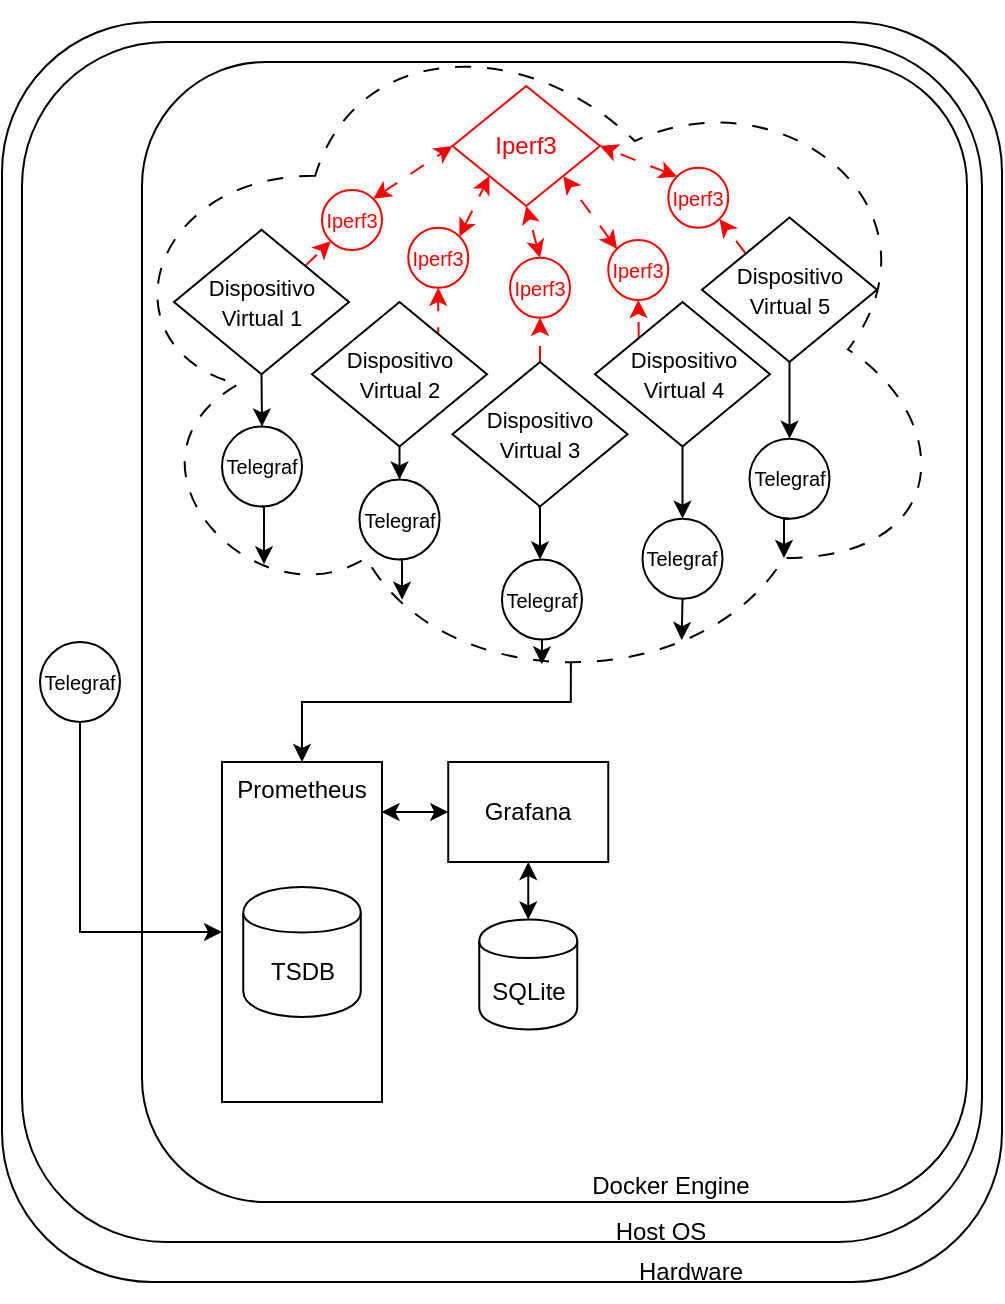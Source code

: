 <mxfile version="28.1.0">
  <diagram name="Page-1" id="xIOkTCL3K24IWR9tix57">
    <mxGraphModel dx="262" dy="233" grid="1" gridSize="10" guides="1" tooltips="1" connect="1" arrows="1" fold="1" page="1" pageScale="1" pageWidth="827" pageHeight="1169" math="0" shadow="0">
      <root>
        <mxCell id="0" />
        <mxCell id="1" style="" parent="0" />
        <mxCell id="3SZMAM52sG9_Gdmyh299-129" value="" style="rounded=1;whiteSpace=wrap;html=1;shadow=0;treeFolding=0;treeMoving=0;fixDash=0;collapsible=0;recursiveResize=1;expand=1;backgroundOutline=0;movableLabel=0;autosize=0;fixedWidth=0;comic=0;" parent="1" vertex="1">
          <mxGeometry x="240" y="470" width="500" height="630" as="geometry" />
        </mxCell>
        <mxCell id="3SZMAM52sG9_Gdmyh299-130" value="" style="rounded=1;whiteSpace=wrap;html=1;shadow=0;treeFolding=0;treeMoving=0;fixDash=0;collapsible=0;recursiveResize=1;expand=1;backgroundOutline=0;movableLabel=0;autosize=0;fixedWidth=0;comic=0;" parent="1" vertex="1">
          <mxGeometry x="250" y="480" width="480" height="600" as="geometry" />
        </mxCell>
        <mxCell id="3SZMAM52sG9_Gdmyh299-131" value="" style="rounded=1;whiteSpace=wrap;html=1;shadow=0;glass=0;perimeterSpacing=1;" parent="1" vertex="1">
          <mxGeometry x="310" y="490" width="412.5" height="570" as="geometry" />
        </mxCell>
        <mxCell id="3SZMAM52sG9_Gdmyh299-132" style="edgeStyle=orthogonalEdgeStyle;rounded=0;orthogonalLoop=1;jettySize=auto;html=1;exitX=0.55;exitY=0.95;exitDx=0;exitDy=0;exitPerimeter=0;entryX=0.5;entryY=0;entryDx=0;entryDy=0;shadow=0;" parent="1" source="3SZMAM52sG9_Gdmyh299-133" target="3SZMAM52sG9_Gdmyh299-136" edge="1">
          <mxGeometry relative="1" as="geometry">
            <Array as="points">
              <mxPoint x="524" y="810" />
              <mxPoint x="390" y="810" />
            </Array>
          </mxGeometry>
        </mxCell>
        <mxCell id="3SZMAM52sG9_Gdmyh299-133" value="" style="ellipse;shape=cloud;whiteSpace=wrap;html=1;rotation=0;dashed=1;dashPattern=8 8;shadow=0;" parent="1" vertex="1">
          <mxGeometry x="290" y="460" width="426.25" height="347.5" as="geometry" />
        </mxCell>
        <mxCell id="JFQzC-C9s6JUPjfdPCx0-3" style="edgeStyle=orthogonalEdgeStyle;rounded=0;orthogonalLoop=1;jettySize=auto;html=1;exitX=0.997;exitY=0.147;exitDx=0;exitDy=0;entryX=0;entryY=0.5;entryDx=0;entryDy=0;startArrow=classic;startFill=1;exitPerimeter=0;" parent="1" source="3SZMAM52sG9_Gdmyh299-136" target="3SZMAM52sG9_Gdmyh299-139" edge="1">
          <mxGeometry relative="1" as="geometry">
            <Array as="points" />
          </mxGeometry>
        </mxCell>
        <mxCell id="3SZMAM52sG9_Gdmyh299-136" value="Prometheus" style="html=1;whiteSpace=wrap;shadow=0;verticalAlign=top;" parent="1" vertex="1">
          <mxGeometry x="350" y="840" width="80" height="170" as="geometry" />
        </mxCell>
        <mxCell id="NnatkJBT9xsz4FV3scjZ-47" style="edgeStyle=orthogonalEdgeStyle;rounded=0;orthogonalLoop=1;jettySize=auto;html=1;exitX=0.5;exitY=1;exitDx=0;exitDy=0;entryX=0.5;entryY=0;entryDx=0;entryDy=0;startArrow=classic;startFill=1;" parent="1" source="3SZMAM52sG9_Gdmyh299-139" target="NnatkJBT9xsz4FV3scjZ-46" edge="1">
          <mxGeometry relative="1" as="geometry" />
        </mxCell>
        <mxCell id="3SZMAM52sG9_Gdmyh299-139" value="&lt;div&gt;Grafana&lt;/div&gt;" style="html=1;whiteSpace=wrap;shadow=0;" parent="1" vertex="1">
          <mxGeometry x="463.13" y="840" width="80" height="50" as="geometry" />
        </mxCell>
        <mxCell id="3SZMAM52sG9_Gdmyh299-141" value="TSDB" style="shape=cylinder;whiteSpace=wrap;html=1;boundedLbl=1;backgroundOutline=1;shadow=0;" parent="1" vertex="1">
          <mxGeometry x="360.63" y="902.5" width="58.75" height="65" as="geometry" />
        </mxCell>
        <mxCell id="3SZMAM52sG9_Gdmyh299-145" value="&lt;div&gt;Hardware&lt;/div&gt;" style="text;html=1;align=center;verticalAlign=middle;resizable=0;points=[];autosize=1;strokeColor=none;fillColor=none;shadow=0;" parent="1" vertex="1">
          <mxGeometry x="544" y="1080" width="80" height="30" as="geometry" />
        </mxCell>
        <mxCell id="3SZMAM52sG9_Gdmyh299-146" value="Host OS" style="text;html=1;align=center;verticalAlign=middle;resizable=0;points=[];autosize=1;strokeColor=none;fillColor=none;shadow=0;" parent="1" vertex="1">
          <mxGeometry x="534" y="1060" width="70" height="30" as="geometry" />
        </mxCell>
        <mxCell id="3SZMAM52sG9_Gdmyh299-149" value="&lt;div&gt;Docker Engine&lt;/div&gt;" style="text;html=1;align=center;verticalAlign=middle;resizable=0;points=[];autosize=1;strokeColor=none;fillColor=none;shadow=0;" parent="1" vertex="1">
          <mxGeometry x="524" y="1037" width="100" height="30" as="geometry" />
        </mxCell>
        <mxCell id="NnatkJBT9xsz4FV3scjZ-24" style="edgeStyle=orthogonalEdgeStyle;rounded=0;orthogonalLoop=1;jettySize=auto;html=1;exitX=0.5;exitY=1;exitDx=0;exitDy=0;entryX=0.5;entryY=0;entryDx=0;entryDy=0;" parent="1" source="3SZMAM52sG9_Gdmyh299-159" target="NnatkJBT9xsz4FV3scjZ-18" edge="1">
          <mxGeometry relative="1" as="geometry" />
        </mxCell>
        <mxCell id="NnatkJBT9xsz4FV3scjZ-54" style="rounded=0;orthogonalLoop=1;jettySize=auto;html=1;exitX=1;exitY=0;exitDx=0;exitDy=0;entryX=0;entryY=1;entryDx=0;entryDy=0;dashed=1;dashPattern=8 8;strokeColor=#FF0000;fontColor=#FF0000;" parent="1" source="3SZMAM52sG9_Gdmyh299-159" target="NnatkJBT9xsz4FV3scjZ-49" edge="1">
          <mxGeometry relative="1" as="geometry" />
        </mxCell>
        <mxCell id="3SZMAM52sG9_Gdmyh299-159" value="&lt;font style=&quot;font-size: 11px;&quot;&gt;Dispositivo Virtual 1&lt;/font&gt;" style="rhombus;whiteSpace=wrap;html=1;shadow=0;" parent="1" vertex="1">
          <mxGeometry x="326" y="573.89" width="87.5" height="72.22" as="geometry" />
        </mxCell>
        <mxCell id="NnatkJBT9xsz4FV3scjZ-40" style="edgeStyle=orthogonalEdgeStyle;rounded=0;orthogonalLoop=1;jettySize=auto;html=1;exitX=0.5;exitY=1;exitDx=0;exitDy=0;entryX=0;entryY=0.5;entryDx=0;entryDy=0;" parent="1" source="NnatkJBT9xsz4FV3scjZ-1" target="3SZMAM52sG9_Gdmyh299-136" edge="1">
          <mxGeometry relative="1" as="geometry" />
        </mxCell>
        <mxCell id="NnatkJBT9xsz4FV3scjZ-1" value="Telegraf" style="ellipse;whiteSpace=wrap;html=1;aspect=fixed;shadow=0;fontSize=10;" parent="1" vertex="1">
          <mxGeometry x="259" y="780" width="40" height="40" as="geometry" />
        </mxCell>
        <mxCell id="NnatkJBT9xsz4FV3scjZ-25" style="edgeStyle=orthogonalEdgeStyle;rounded=0;orthogonalLoop=1;jettySize=auto;html=1;exitX=0.5;exitY=1;exitDx=0;exitDy=0;entryX=0.5;entryY=0;entryDx=0;entryDy=0;" parent="1" source="NnatkJBT9xsz4FV3scjZ-2" target="NnatkJBT9xsz4FV3scjZ-20" edge="1">
          <mxGeometry relative="1" as="geometry" />
        </mxCell>
        <mxCell id="NnatkJBT9xsz4FV3scjZ-55" style="edgeStyle=orthogonalEdgeStyle;rounded=0;orthogonalLoop=1;jettySize=auto;html=1;exitX=1;exitY=0;exitDx=0;exitDy=0;entryX=0.5;entryY=1;entryDx=0;entryDy=0;dashed=1;dashPattern=8 8;strokeColor=#FF0000;fontColor=#FF0000;" parent="1" source="NnatkJBT9xsz4FV3scjZ-2" target="NnatkJBT9xsz4FV3scjZ-50" edge="1">
          <mxGeometry relative="1" as="geometry" />
        </mxCell>
        <mxCell id="NnatkJBT9xsz4FV3scjZ-2" value="&lt;font style=&quot;font-size: 11px;&quot;&gt;Dispositivo Virtual 2&lt;/font&gt;" style="rhombus;whiteSpace=wrap;html=1;shadow=0;" parent="1" vertex="1">
          <mxGeometry x="395" y="610" width="87.5" height="72.22" as="geometry" />
        </mxCell>
        <mxCell id="NnatkJBT9xsz4FV3scjZ-63" style="edgeStyle=orthogonalEdgeStyle;rounded=0;orthogonalLoop=1;jettySize=auto;html=1;exitX=0.5;exitY=0;exitDx=0;exitDy=0;entryX=0.5;entryY=1;entryDx=0;entryDy=0;dashed=1;dashPattern=8 8;strokeColor=#FF0000;fontColor=#FF0000;" parent="1" source="NnatkJBT9xsz4FV3scjZ-3" target="NnatkJBT9xsz4FV3scjZ-51" edge="1">
          <mxGeometry relative="1" as="geometry" />
        </mxCell>
        <mxCell id="NnatkJBT9xsz4FV3scjZ-65" style="edgeStyle=orthogonalEdgeStyle;rounded=0;orthogonalLoop=1;jettySize=auto;html=1;exitX=0.5;exitY=1;exitDx=0;exitDy=0;entryX=0.5;entryY=0;entryDx=0;entryDy=0;" parent="1" edge="1">
          <mxGeometry relative="1" as="geometry">
            <mxPoint x="508" y="712.22" as="sourcePoint" />
            <mxPoint x="508.99" y="738.75" as="targetPoint" />
          </mxGeometry>
        </mxCell>
        <mxCell id="NnatkJBT9xsz4FV3scjZ-3" value="&lt;font style=&quot;font-size: 11px;&quot;&gt;Dispositivo Virtual 3&lt;/font&gt;" style="rhombus;whiteSpace=wrap;html=1;shadow=0;" parent="1" vertex="1">
          <mxGeometry x="465.25" y="640" width="87.5" height="72.22" as="geometry" />
        </mxCell>
        <mxCell id="NnatkJBT9xsz4FV3scjZ-29" style="edgeStyle=orthogonalEdgeStyle;rounded=0;orthogonalLoop=1;jettySize=auto;html=1;exitX=0.5;exitY=1;exitDx=0;exitDy=0;entryX=0.5;entryY=0;entryDx=0;entryDy=0;" parent="1" source="NnatkJBT9xsz4FV3scjZ-4" target="NnatkJBT9xsz4FV3scjZ-19" edge="1">
          <mxGeometry relative="1" as="geometry" />
        </mxCell>
        <mxCell id="NnatkJBT9xsz4FV3scjZ-58" style="rounded=0;orthogonalLoop=1;jettySize=auto;html=1;exitX=0;exitY=0;exitDx=0;exitDy=0;entryX=1;entryY=1;entryDx=0;entryDy=0;dashed=1;dashPattern=8 8;strokeColor=#FF0000;fontColor=#FF0000;" parent="1" source="NnatkJBT9xsz4FV3scjZ-4" target="NnatkJBT9xsz4FV3scjZ-53" edge="1">
          <mxGeometry relative="1" as="geometry" />
        </mxCell>
        <mxCell id="NnatkJBT9xsz4FV3scjZ-4" value="&lt;font style=&quot;font-size: 11px;&quot;&gt;Dispositivo Virtual 5&lt;/font&gt;" style="rhombus;whiteSpace=wrap;html=1;shadow=0;" parent="1" vertex="1">
          <mxGeometry x="590" y="567.78" width="87.5" height="72.22" as="geometry" />
        </mxCell>
        <mxCell id="NnatkJBT9xsz4FV3scjZ-28" style="edgeStyle=orthogonalEdgeStyle;rounded=0;orthogonalLoop=1;jettySize=auto;html=1;exitX=0.5;exitY=1;exitDx=0;exitDy=0;entryX=0.5;entryY=0;entryDx=0;entryDy=0;" parent="1" source="NnatkJBT9xsz4FV3scjZ-5" target="NnatkJBT9xsz4FV3scjZ-21" edge="1">
          <mxGeometry relative="1" as="geometry" />
        </mxCell>
        <mxCell id="NnatkJBT9xsz4FV3scjZ-57" style="edgeStyle=orthogonalEdgeStyle;rounded=0;orthogonalLoop=1;jettySize=auto;html=1;exitX=0;exitY=0;exitDx=0;exitDy=0;entryX=0.5;entryY=1;entryDx=0;entryDy=0;dashed=1;dashPattern=8 8;strokeColor=#FF0000;fontColor=#FF0000;" parent="1" source="NnatkJBT9xsz4FV3scjZ-5" target="NnatkJBT9xsz4FV3scjZ-52" edge="1">
          <mxGeometry relative="1" as="geometry" />
        </mxCell>
        <mxCell id="NnatkJBT9xsz4FV3scjZ-5" value="&lt;div&gt;&lt;font style=&quot;font-size: 11px;&quot;&gt;Dispositivo Virtual 4&lt;/font&gt;&lt;/div&gt;" style="rhombus;whiteSpace=wrap;html=1;shadow=0;" parent="1" vertex="1">
          <mxGeometry x="536.5" y="610" width="87.5" height="72.22" as="geometry" />
        </mxCell>
        <mxCell id="NnatkJBT9xsz4FV3scjZ-14" value="Iperf3" style="rhombus;whiteSpace=wrap;html=1;shadow=0;fontColor=#FF0000;strokeColor=#FF0000;" parent="1" vertex="1">
          <mxGeometry x="465.25" y="502" width="73.75" height="60" as="geometry" />
        </mxCell>
        <mxCell id="NnatkJBT9xsz4FV3scjZ-17" value="Telegraf" style="ellipse;whiteSpace=wrap;html=1;aspect=fixed;shadow=0;fontSize=10;" parent="1" vertex="1">
          <mxGeometry x="489.99" y="738.75" width="40" height="40" as="geometry" />
        </mxCell>
        <mxCell id="NnatkJBT9xsz4FV3scjZ-18" value="Telegraf" style="ellipse;whiteSpace=wrap;html=1;aspect=fixed;shadow=0;fontSize=10;" parent="1" vertex="1">
          <mxGeometry x="350" y="672.22" width="40" height="40" as="geometry" />
        </mxCell>
        <mxCell id="NnatkJBT9xsz4FV3scjZ-19" value="Telegraf" style="ellipse;whiteSpace=wrap;html=1;aspect=fixed;shadow=0;fontSize=10;" parent="1" vertex="1">
          <mxGeometry x="613.75" y="678.33" width="40" height="40" as="geometry" />
        </mxCell>
        <mxCell id="NnatkJBT9xsz4FV3scjZ-20" value="Telegraf" style="ellipse;whiteSpace=wrap;html=1;aspect=fixed;shadow=0;fontSize=10;" parent="1" vertex="1">
          <mxGeometry x="418.75" y="698.75" width="40" height="40" as="geometry" />
        </mxCell>
        <mxCell id="NnatkJBT9xsz4FV3scjZ-21" value="Telegraf" style="ellipse;whiteSpace=wrap;html=1;aspect=fixed;shadow=0;fontSize=10;" parent="1" vertex="1">
          <mxGeometry x="560.25" y="718.33" width="40" height="40" as="geometry" />
        </mxCell>
        <mxCell id="NnatkJBT9xsz4FV3scjZ-31" style="edgeStyle=orthogonalEdgeStyle;rounded=0;orthogonalLoop=1;jettySize=auto;html=1;exitX=0.5;exitY=1;exitDx=0;exitDy=0;entryX=0.19;entryY=0.809;entryDx=0;entryDy=0;entryPerimeter=0;" parent="1" source="NnatkJBT9xsz4FV3scjZ-18" target="3SZMAM52sG9_Gdmyh299-133" edge="1">
          <mxGeometry relative="1" as="geometry" />
        </mxCell>
        <mxCell id="NnatkJBT9xsz4FV3scjZ-33" style="edgeStyle=orthogonalEdgeStyle;rounded=0;orthogonalLoop=1;jettySize=auto;html=1;exitX=0.5;exitY=1;exitDx=0;exitDy=0;entryX=0.352;entryY=0.86;entryDx=0;entryDy=0;entryPerimeter=0;" parent="1" source="NnatkJBT9xsz4FV3scjZ-20" target="3SZMAM52sG9_Gdmyh299-133" edge="1">
          <mxGeometry relative="1" as="geometry" />
        </mxCell>
        <mxCell id="NnatkJBT9xsz4FV3scjZ-35" style="edgeStyle=orthogonalEdgeStyle;rounded=0;orthogonalLoop=1;jettySize=auto;html=1;exitX=0.5;exitY=1;exitDx=0;exitDy=0;entryX=0.68;entryY=0.918;entryDx=0;entryDy=0;entryPerimeter=0;" parent="1" source="NnatkJBT9xsz4FV3scjZ-21" target="3SZMAM52sG9_Gdmyh299-133" edge="1">
          <mxGeometry relative="1" as="geometry" />
        </mxCell>
        <mxCell id="NnatkJBT9xsz4FV3scjZ-37" style="edgeStyle=orthogonalEdgeStyle;rounded=0;orthogonalLoop=1;jettySize=auto;html=1;exitX=0.5;exitY=1;exitDx=0;exitDy=0;entryX=0.516;entryY=0.953;entryDx=0;entryDy=0;entryPerimeter=0;" parent="1" source="NnatkJBT9xsz4FV3scjZ-17" target="3SZMAM52sG9_Gdmyh299-133" edge="1">
          <mxGeometry relative="1" as="geometry" />
        </mxCell>
        <mxCell id="NnatkJBT9xsz4FV3scjZ-39" style="edgeStyle=orthogonalEdgeStyle;rounded=0;orthogonalLoop=1;jettySize=auto;html=1;exitX=0.5;exitY=1;exitDx=0;exitDy=0;entryX=0.8;entryY=0.8;entryDx=0;entryDy=0;entryPerimeter=0;" parent="1" source="NnatkJBT9xsz4FV3scjZ-19" target="3SZMAM52sG9_Gdmyh299-133" edge="1">
          <mxGeometry relative="1" as="geometry" />
        </mxCell>
        <mxCell id="NnatkJBT9xsz4FV3scjZ-45" style="edgeStyle=orthogonalEdgeStyle;rounded=0;orthogonalLoop=1;jettySize=auto;html=1;exitX=0.5;exitY=0;exitDx=0;exitDy=0;entryX=0.5;entryY=1;entryDx=0;entryDy=0;" parent="1" edge="1">
          <mxGeometry relative="1" as="geometry">
            <mxPoint x="639" y="925" as="targetPoint" />
          </mxGeometry>
        </mxCell>
        <mxCell id="NnatkJBT9xsz4FV3scjZ-46" value="SQLite" style="shape=cylinder;whiteSpace=wrap;html=1;boundedLbl=1;backgroundOutline=1;shadow=0;" parent="1" vertex="1">
          <mxGeometry x="478.63" y="918.75" width="49" height="55" as="geometry" />
        </mxCell>
        <mxCell id="NnatkJBT9xsz4FV3scjZ-66" style="rounded=0;orthogonalLoop=1;jettySize=auto;html=1;exitX=1;exitY=0;exitDx=0;exitDy=0;entryX=0;entryY=0.5;entryDx=0;entryDy=0;flowAnimation=0;curved=0;dashed=1;startArrow=classic;startFill=1;dashPattern=8 8;fontColor=#FF0000;strokeColor=#FF0000;" parent="1" source="NnatkJBT9xsz4FV3scjZ-49" target="NnatkJBT9xsz4FV3scjZ-14" edge="1">
          <mxGeometry relative="1" as="geometry" />
        </mxCell>
        <mxCell id="NnatkJBT9xsz4FV3scjZ-49" value="Iperf3" style="ellipse;whiteSpace=wrap;html=1;aspect=fixed;shadow=0;fontSize=10;fontColor=#FF0000;strokeColor=#FF0000;" parent="1" vertex="1">
          <mxGeometry x="400" y="554" width="30" height="30" as="geometry" />
        </mxCell>
        <mxCell id="NnatkJBT9xsz4FV3scjZ-67" style="rounded=0;orthogonalLoop=1;jettySize=auto;html=1;exitX=1;exitY=0;exitDx=0;exitDy=0;entryX=0;entryY=1;entryDx=0;entryDy=0;flowAnimation=0;curved=0;dashed=1;startArrow=classic;startFill=1;dashPattern=8 8;strokeColor=#FF0000;fontColor=#FF0000;" parent="1" source="NnatkJBT9xsz4FV3scjZ-50" target="NnatkJBT9xsz4FV3scjZ-14" edge="1">
          <mxGeometry relative="1" as="geometry" />
        </mxCell>
        <mxCell id="NnatkJBT9xsz4FV3scjZ-50" value="Iperf3" style="ellipse;whiteSpace=wrap;html=1;aspect=fixed;shadow=0;fontSize=10;fontColor=#FF0000;strokeColor=#FF0000;" parent="1" vertex="1">
          <mxGeometry x="443.12" y="572.89" width="30" height="30" as="geometry" />
        </mxCell>
        <mxCell id="NnatkJBT9xsz4FV3scjZ-68" style="rounded=0;orthogonalLoop=1;jettySize=auto;html=1;exitX=0.5;exitY=0;exitDx=0;exitDy=0;entryX=0.5;entryY=1;entryDx=0;entryDy=0;flowAnimation=0;curved=0;dashed=1;startArrow=classic;startFill=1;dashPattern=8 8;strokeColor=#FF0000;fontColor=#FF0000;" parent="1" source="NnatkJBT9xsz4FV3scjZ-51" target="NnatkJBT9xsz4FV3scjZ-14" edge="1">
          <mxGeometry relative="1" as="geometry" />
        </mxCell>
        <mxCell id="NnatkJBT9xsz4FV3scjZ-51" value="Iperf3" style="ellipse;whiteSpace=wrap;html=1;aspect=fixed;shadow=0;fontSize=10;fontColor=#FF0000;strokeColor=#FF0000;" parent="1" vertex="1">
          <mxGeometry x="494" y="587.89" width="30" height="30" as="geometry" />
        </mxCell>
        <mxCell id="NnatkJBT9xsz4FV3scjZ-69" style="rounded=0;orthogonalLoop=1;jettySize=auto;html=1;exitX=0;exitY=0;exitDx=0;exitDy=0;entryX=1;entryY=1;entryDx=0;entryDy=0;flowAnimation=0;curved=0;dashed=1;startArrow=classic;startFill=1;dashPattern=8 8;strokeColor=#FF0000;fontColor=#FF0000;" parent="1" source="NnatkJBT9xsz4FV3scjZ-52" target="NnatkJBT9xsz4FV3scjZ-14" edge="1">
          <mxGeometry relative="1" as="geometry" />
        </mxCell>
        <mxCell id="NnatkJBT9xsz4FV3scjZ-52" value="Iperf3" style="ellipse;whiteSpace=wrap;html=1;aspect=fixed;shadow=0;fontSize=10;fontColor=#FF0000;strokeColor=#FF0000;" parent="1" vertex="1">
          <mxGeometry x="543.13" y="579" width="30" height="30" as="geometry" />
        </mxCell>
        <mxCell id="NnatkJBT9xsz4FV3scjZ-70" style="rounded=0;orthogonalLoop=1;jettySize=auto;html=1;exitX=0;exitY=0;exitDx=0;exitDy=0;entryX=1;entryY=0.5;entryDx=0;entryDy=0;flowAnimation=0;curved=0;dashed=1;startArrow=classic;startFill=1;dashPattern=8 8;strokeColor=#FF0000;fontColor=#FF0000;" parent="1" source="NnatkJBT9xsz4FV3scjZ-53" target="NnatkJBT9xsz4FV3scjZ-14" edge="1">
          <mxGeometry relative="1" as="geometry" />
        </mxCell>
        <mxCell id="NnatkJBT9xsz4FV3scjZ-53" value="Iperf3" style="ellipse;whiteSpace=wrap;html=1;aspect=fixed;shadow=0;fontSize=10;fontColor=#FF0000;strokeColor=#FF0000;" parent="1" vertex="1">
          <mxGeometry x="573.13" y="542.89" width="30" height="30" as="geometry" />
        </mxCell>
      </root>
    </mxGraphModel>
  </diagram>
</mxfile>
